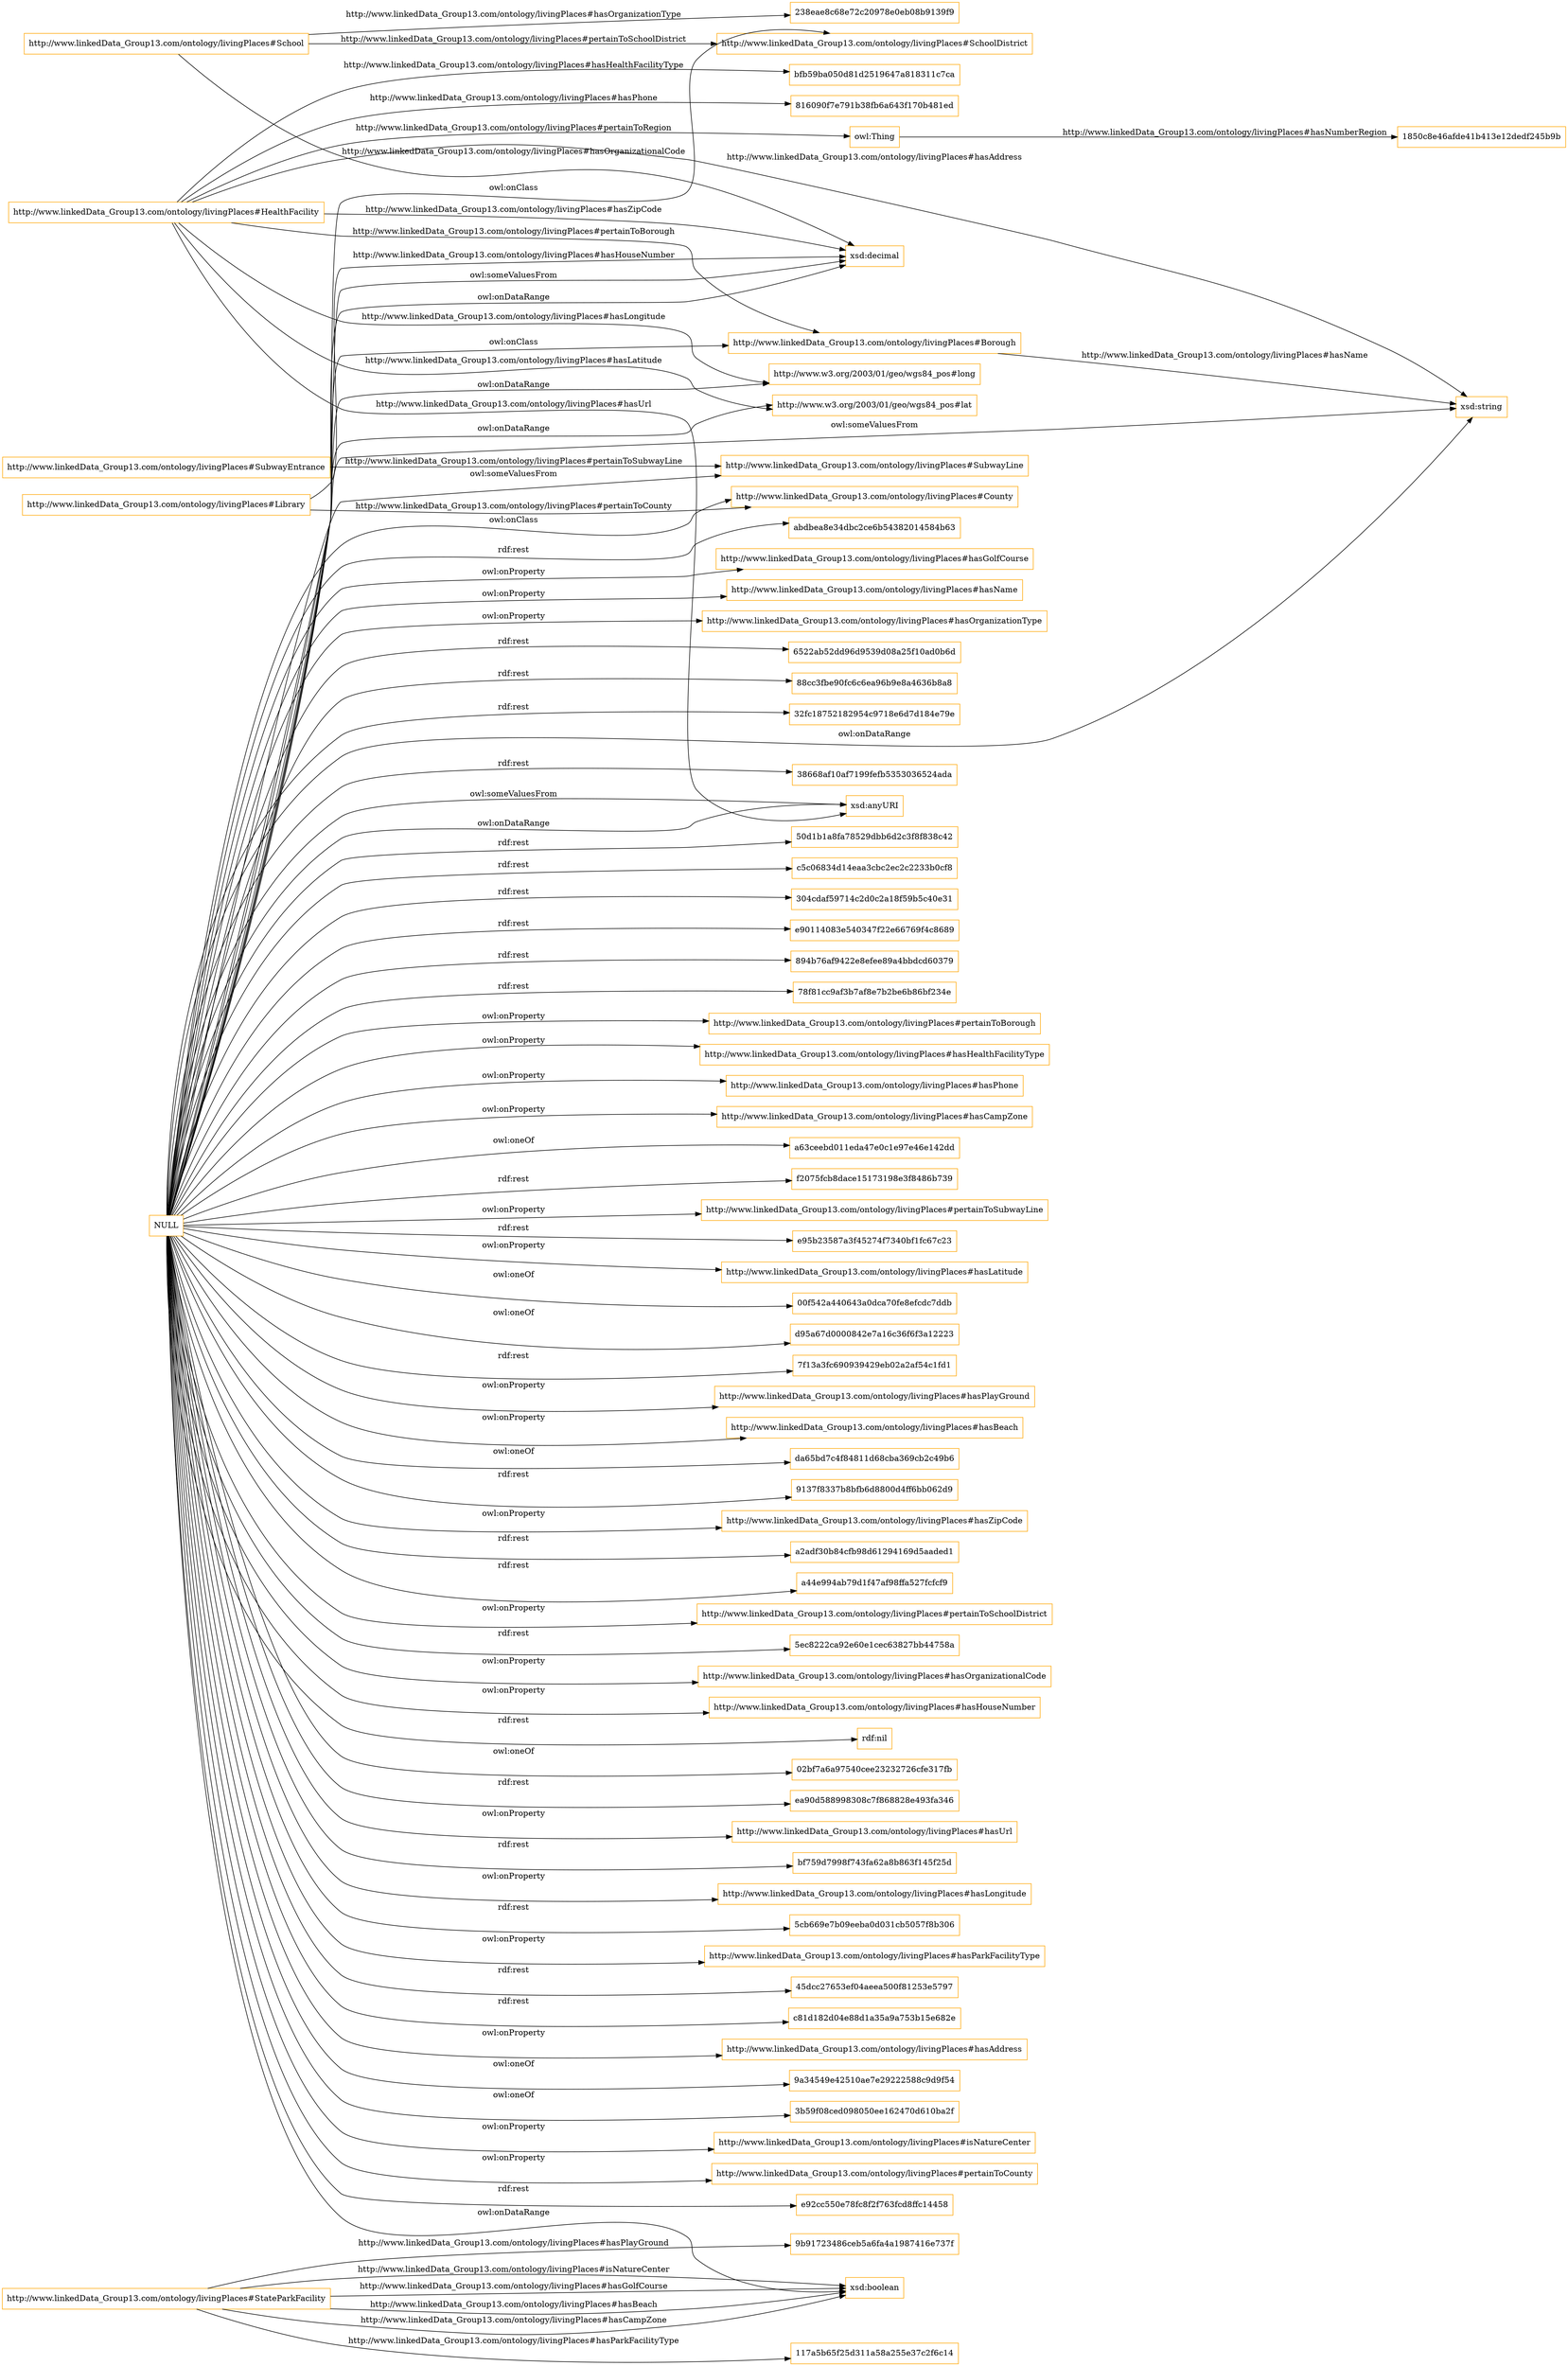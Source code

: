 digraph ar2dtool_diagram { 
rankdir=LR;
size="1501"
node [shape = rectangle, color="orange"]; "http://www.linkedData_Group13.com/ontology/livingPlaces#Borough" "http://www.linkedData_Group13.com/ontology/livingPlaces#SubwayLine" "http://www.linkedData_Group13.com/ontology/livingPlaces#Library" "http://www.linkedData_Group13.com/ontology/livingPlaces#StateParkFacility" "http://www.linkedData_Group13.com/ontology/livingPlaces#SubwayEntrance" "http://www.linkedData_Group13.com/ontology/livingPlaces#SchoolDistrict" "http://www.linkedData_Group13.com/ontology/livingPlaces#HealthFacility" "http://www.linkedData_Group13.com/ontology/livingPlaces#School" "http://www.linkedData_Group13.com/ontology/livingPlaces#County" ; /*classes style*/
	"NULL" -> "xsd:anyURI" [ label = "owl:someValuesFrom" ];
	"NULL" -> "http://www.linkedData_Group13.com/ontology/livingPlaces#pertainToBorough" [ label = "owl:onProperty" ];
	"NULL" -> "http://www.linkedData_Group13.com/ontology/livingPlaces#hasHealthFacilityType" [ label = "owl:onProperty" ];
	"NULL" -> "xsd:anyURI" [ label = "owl:onDataRange" ];
	"NULL" -> "http://www.linkedData_Group13.com/ontology/livingPlaces#County" [ label = "owl:onClass" ];
	"NULL" -> "http://www.linkedData_Group13.com/ontology/livingPlaces#hasPhone" [ label = "owl:onProperty" ];
	"NULL" -> "http://www.linkedData_Group13.com/ontology/livingPlaces#hasCampZone" [ label = "owl:onProperty" ];
	"NULL" -> "a63ceebd011eda47e0c1e97e46e142dd" [ label = "owl:oneOf" ];
	"NULL" -> "f2075fcb8dace15173198e3f8486b739" [ label = "rdf:rest" ];
	"NULL" -> "http://www.linkedData_Group13.com/ontology/livingPlaces#pertainToSubwayLine" [ label = "owl:onProperty" ];
	"NULL" -> "e95b23587a3f45274f7340bf1fc67c23" [ label = "rdf:rest" ];
	"NULL" -> "http://www.linkedData_Group13.com/ontology/livingPlaces#hasLatitude" [ label = "owl:onProperty" ];
	"NULL" -> "00f542a440643a0dca70fe8efcdc7ddb" [ label = "owl:oneOf" ];
	"NULL" -> "d95a67d0000842e7a16c36f6f3a12223" [ label = "owl:oneOf" ];
	"NULL" -> "7f13a3fc690939429eb02a2af54c1fd1" [ label = "rdf:rest" ];
	"NULL" -> "http://www.linkedData_Group13.com/ontology/livingPlaces#hasPlayGround" [ label = "owl:onProperty" ];
	"NULL" -> "http://www.linkedData_Group13.com/ontology/livingPlaces#SchoolDistrict" [ label = "owl:onClass" ];
	"NULL" -> "http://www.linkedData_Group13.com/ontology/livingPlaces#hasBeach" [ label = "owl:onProperty" ];
	"NULL" -> "http://www.linkedData_Group13.com/ontology/livingPlaces#SubwayLine" [ label = "owl:someValuesFrom" ];
	"NULL" -> "da65bd7c4f84811d68cba369cb2c49b6" [ label = "owl:oneOf" ];
	"NULL" -> "9137f8337b8bfb6d8800d4ff6bb062d9" [ label = "rdf:rest" ];
	"NULL" -> "http://www.linkedData_Group13.com/ontology/livingPlaces#hasZipCode" [ label = "owl:onProperty" ];
	"NULL" -> "a2adf30b84cfb98d61294169d5aaded1" [ label = "rdf:rest" ];
	"NULL" -> "a44e994ab79d1f47af98ffa527fcfcf9" [ label = "rdf:rest" ];
	"NULL" -> "http://www.linkedData_Group13.com/ontology/livingPlaces#pertainToSchoolDistrict" [ label = "owl:onProperty" ];
	"NULL" -> "xsd:decimal" [ label = "owl:someValuesFrom" ];
	"NULL" -> "http://www.w3.org/2003/01/geo/wgs84_pos#lat" [ label = "owl:onDataRange" ];
	"NULL" -> "http://www.linkedData_Group13.com/ontology/livingPlaces#hasOrganizationalCode" [ label = "owl:onProperty" ];
	"NULL" -> "http://www.linkedData_Group13.com/ontology/livingPlaces#Borough" [ label = "owl:onClass" ];
	"NULL" -> "http://www.linkedData_Group13.com/ontology/livingPlaces#hasHouseNumber" [ label = "owl:onProperty" ];
	"NULL" -> "rdf:nil" [ label = "rdf:rest" ];
	"NULL" -> "02bf7a6a97540cee23232726cfe317fb" [ label = "owl:oneOf" ];
	"NULL" -> "ea90d588998308c7f868828e493fa346" [ label = "rdf:rest" ];
	"NULL" -> "http://www.linkedData_Group13.com/ontology/livingPlaces#hasUrl" [ label = "owl:onProperty" ];
	"NULL" -> "bf759d7998f743fa62a8b863f145f25d" [ label = "rdf:rest" ];
	"NULL" -> "http://www.linkedData_Group13.com/ontology/livingPlaces#hasLongitude" [ label = "owl:onProperty" ];
	"NULL" -> "5cb669e7b09eeba0d031cb5057f8b306" [ label = "rdf:rest" ];
	"NULL" -> "http://www.linkedData_Group13.com/ontology/livingPlaces#hasParkFacilityType" [ label = "owl:onProperty" ];
	"NULL" -> "45dcc27653ef04aeea500f81253e5797" [ label = "rdf:rest" ];
	"NULL" -> "c81d182d04e88d1a35a9a753b15e682e" [ label = "rdf:rest" ];
	"NULL" -> "http://www.linkedData_Group13.com/ontology/livingPlaces#hasAddress" [ label = "owl:onProperty" ];
	"NULL" -> "9a34549e42510ae7e29222588c9d9f54" [ label = "owl:oneOf" ];
	"NULL" -> "3b59f08ced098050ee162470d610ba2f" [ label = "owl:oneOf" ];
	"NULL" -> "http://www.linkedData_Group13.com/ontology/livingPlaces#isNatureCenter" [ label = "owl:onProperty" ];
	"NULL" -> "http://www.linkedData_Group13.com/ontology/livingPlaces#pertainToCounty" [ label = "owl:onProperty" ];
	"NULL" -> "e92cc550e78fc8f2f763fcd8ffc14458" [ label = "rdf:rest" ];
	"NULL" -> "abdbea8e34dbc2ce6b54382014584b63" [ label = "rdf:rest" ];
	"NULL" -> "http://www.linkedData_Group13.com/ontology/livingPlaces#hasGolfCourse" [ label = "owl:onProperty" ];
	"NULL" -> "http://www.linkedData_Group13.com/ontology/livingPlaces#hasName" [ label = "owl:onProperty" ];
	"NULL" -> "http://www.linkedData_Group13.com/ontology/livingPlaces#hasOrganizationType" [ label = "owl:onProperty" ];
	"NULL" -> "xsd:string" [ label = "owl:onDataRange" ];
	"NULL" -> "6522ab52dd96d9539d08a25f10ad0b6d" [ label = "rdf:rest" ];
	"NULL" -> "88cc3fbe90fc6c6ea96b9e8a4636b8a8" [ label = "rdf:rest" ];
	"NULL" -> "xsd:boolean" [ label = "owl:onDataRange" ];
	"NULL" -> "32fc18752182954c9718e6d7d184e79e" [ label = "rdf:rest" ];
	"NULL" -> "http://www.w3.org/2003/01/geo/wgs84_pos#long" [ label = "owl:onDataRange" ];
	"NULL" -> "50d1b1a8fa78529dbb6d2c3f8f838c42" [ label = "rdf:rest" ];
	"NULL" -> "c5c06834d14eaa3cbc2ec2c2233b0cf8" [ label = "rdf:rest" ];
	"NULL" -> "xsd:decimal" [ label = "owl:onDataRange" ];
	"NULL" -> "304cdaf59714c2d0c2a18f59b5c40e31" [ label = "rdf:rest" ];
	"NULL" -> "e90114083e540347f22e66769f4c8689" [ label = "rdf:rest" ];
	"NULL" -> "894b76af9422e8efee89a4bbdcd60379" [ label = "rdf:rest" ];
	"NULL" -> "78f81cc9af3b7af8e7b2be6b86bf234e" [ label = "rdf:rest" ];
	"NULL" -> "5ec8222ca92e60e1cec63827bb44758a" [ label = "rdf:rest" ];
	"NULL" -> "38668af10af7199fefb5353036524ada" [ label = "rdf:rest" ];
	"NULL" -> "xsd:string" [ label = "owl:someValuesFrom" ];
	"http://www.linkedData_Group13.com/ontology/livingPlaces#StateParkFacility" -> "xsd:boolean" [ label = "http://www.linkedData_Group13.com/ontology/livingPlaces#hasBeach" ];
	"http://www.linkedData_Group13.com/ontology/livingPlaces#Library" -> "xsd:decimal" [ label = "http://www.linkedData_Group13.com/ontology/livingPlaces#hasHouseNumber" ];
	"http://www.linkedData_Group13.com/ontology/livingPlaces#School" -> "xsd:decimal" [ label = "http://www.linkedData_Group13.com/ontology/livingPlaces#hasOrganizationalCode" ];
	"http://www.linkedData_Group13.com/ontology/livingPlaces#StateParkFacility" -> "117a5b65f25d311a58a255e37c2f6c14" [ label = "http://www.linkedData_Group13.com/ontology/livingPlaces#hasParkFacilityType" ];
	"http://www.linkedData_Group13.com/ontology/livingPlaces#StateParkFacility" -> "xsd:boolean" [ label = "http://www.linkedData_Group13.com/ontology/livingPlaces#hasCampZone" ];
	"http://www.linkedData_Group13.com/ontology/livingPlaces#HealthFacility" -> "xsd:decimal" [ label = "http://www.linkedData_Group13.com/ontology/livingPlaces#hasZipCode" ];
	"http://www.linkedData_Group13.com/ontology/livingPlaces#Borough" -> "xsd:string" [ label = "http://www.linkedData_Group13.com/ontology/livingPlaces#hasName" ];
	"http://www.linkedData_Group13.com/ontology/livingPlaces#School" -> "http://www.linkedData_Group13.com/ontology/livingPlaces#SchoolDistrict" [ label = "http://www.linkedData_Group13.com/ontology/livingPlaces#pertainToSchoolDistrict" ];
	"http://www.linkedData_Group13.com/ontology/livingPlaces#HealthFacility" -> "http://www.w3.org/2003/01/geo/wgs84_pos#long" [ label = "http://www.linkedData_Group13.com/ontology/livingPlaces#hasLongitude" ];
	"http://www.linkedData_Group13.com/ontology/livingPlaces#HealthFacility" -> "816090f7e791b38fb6a643f170b481ed" [ label = "http://www.linkedData_Group13.com/ontology/livingPlaces#hasPhone" ];
	"http://www.linkedData_Group13.com/ontology/livingPlaces#HealthFacility" -> "http://www.w3.org/2003/01/geo/wgs84_pos#lat" [ label = "http://www.linkedData_Group13.com/ontology/livingPlaces#hasLatitude" ];
	"http://www.linkedData_Group13.com/ontology/livingPlaces#Library" -> "http://www.linkedData_Group13.com/ontology/livingPlaces#County" [ label = "http://www.linkedData_Group13.com/ontology/livingPlaces#pertainToCounty" ];
	"http://www.linkedData_Group13.com/ontology/livingPlaces#HealthFacility" -> "owl:Thing" [ label = "http://www.linkedData_Group13.com/ontology/livingPlaces#pertainToRegion" ];
	"http://www.linkedData_Group13.com/ontology/livingPlaces#StateParkFacility" -> "xsd:boolean" [ label = "http://www.linkedData_Group13.com/ontology/livingPlaces#isNatureCenter" ];
	"http://www.linkedData_Group13.com/ontology/livingPlaces#StateParkFacility" -> "xsd:boolean" [ label = "http://www.linkedData_Group13.com/ontology/livingPlaces#hasGolfCourse" ];
	"http://www.linkedData_Group13.com/ontology/livingPlaces#HealthFacility" -> "xsd:anyURI" [ label = "http://www.linkedData_Group13.com/ontology/livingPlaces#hasUrl" ];
	"http://www.linkedData_Group13.com/ontology/livingPlaces#StateParkFacility" -> "9b91723486ceb5a6fa4a1987416e737f" [ label = "http://www.linkedData_Group13.com/ontology/livingPlaces#hasPlayGround" ];
	"http://www.linkedData_Group13.com/ontology/livingPlaces#SubwayEntrance" -> "http://www.linkedData_Group13.com/ontology/livingPlaces#SubwayLine" [ label = "http://www.linkedData_Group13.com/ontology/livingPlaces#pertainToSubwayLine" ];
	"http://www.linkedData_Group13.com/ontology/livingPlaces#HealthFacility" -> "xsd:string" [ label = "http://www.linkedData_Group13.com/ontology/livingPlaces#hasAddress" ];
	"owl:Thing" -> "1850c8e46afde41b413e12dedf245b9b" [ label = "http://www.linkedData_Group13.com/ontology/livingPlaces#hasNumberRegion" ];
	"http://www.linkedData_Group13.com/ontology/livingPlaces#School" -> "238eae8c68e72c20978e0eb08b9139f9" [ label = "http://www.linkedData_Group13.com/ontology/livingPlaces#hasOrganizationType" ];
	"http://www.linkedData_Group13.com/ontology/livingPlaces#HealthFacility" -> "bfb59ba050d81d2519647a818311c7ca" [ label = "http://www.linkedData_Group13.com/ontology/livingPlaces#hasHealthFacilityType" ];
	"http://www.linkedData_Group13.com/ontology/livingPlaces#HealthFacility" -> "http://www.linkedData_Group13.com/ontology/livingPlaces#Borough" [ label = "http://www.linkedData_Group13.com/ontology/livingPlaces#pertainToBorough" ];

}
